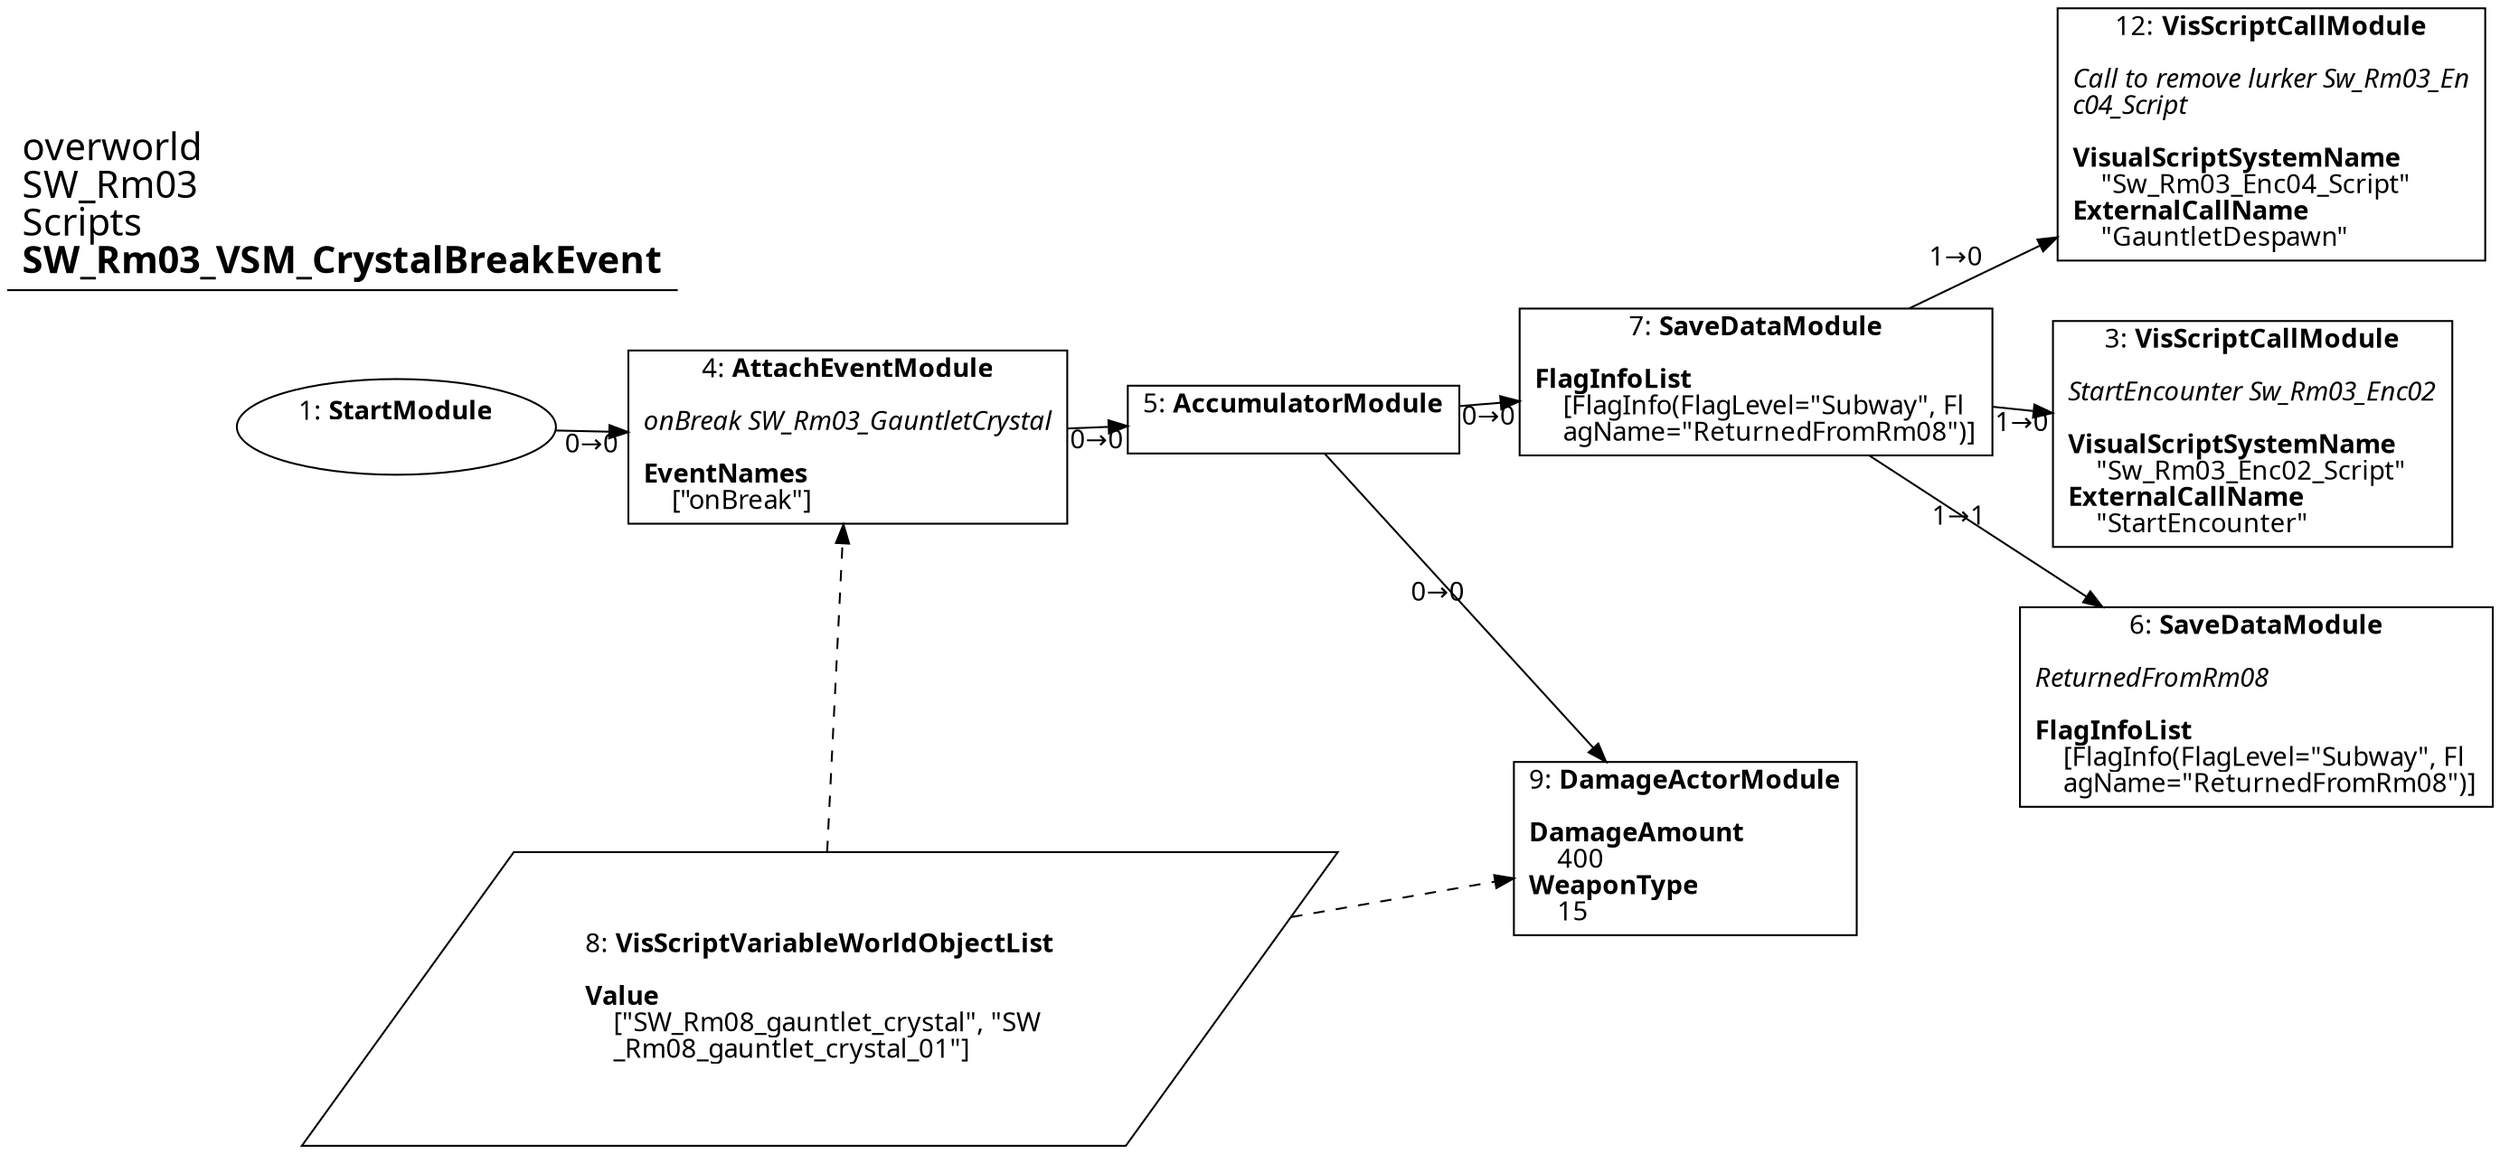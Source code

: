 digraph {
    layout = fdp;
    overlap = prism;
    sep = "+16";
    splines = spline;

    node [ shape = box ];

    graph [ fontname = "Segoe UI" ];
    node [ fontname = "Segoe UI" ];
    edge [ fontname = "Segoe UI" ];

    1 [ label = <1: <b>StartModule</b><br/><br/>> ];
    1 [ shape = oval ]
    1 [ pos = "0.148,-0.18900001!" ];
    1 -> 4 [ label = "0→0" ];

    3 [ label = <3: <b>VisScriptCallModule</b><br/><br/><i>StartEncounter Sw_Rm03_Enc02<br align="left"/></i><br align="left"/><b>VisualScriptSystemName</b><br align="left"/>    &quot;Sw_Rm03_Enc02_Script&quot;<br align="left"/><b>ExternalCallName</b><br align="left"/>    &quot;StartEncounter&quot;<br align="left"/>> ];
    3 [ pos = "1.0350001,-0.21200001!" ];

    4 [ label = <4: <b>AttachEventModule</b><br/><br/><i>onBreak SW_Rm03_GauntletCrystal<br align="left"/></i><br align="left"/><b>EventNames</b><br align="left"/>    [&quot;onBreak&quot;]<br align="left"/>> ];
    4 [ pos = "0.34,-0.18900001!" ];
    4 -> 5 [ label = "0→0" ];
    8 -> 4 [ style = dashed ];

    5 [ label = <5: <b>AccumulatorModule</b><br/><br/>> ];
    5 [ pos = "0.54800004,-0.18900001!" ];
    5 -> 7 [ label = "0→0" ];
    5 -> 9 [ label = "0→0" ];

    6 [ label = <6: <b>SaveDataModule</b><br/><br/><i>ReturnedFromRm08<br align="left"/></i><br align="left"/><b>FlagInfoList</b><br align="left"/>    [FlagInfo(FlagLevel=&quot;Subway&quot;, Fl<br align="left"/>    agName=&quot;ReturnedFromRm08&quot;)]<br align="left"/>> ];
    6 [ pos = "1.036,-0.291!" ];

    7 [ label = <7: <b>SaveDataModule</b><br/><br/><b>FlagInfoList</b><br align="left"/>    [FlagInfo(FlagLevel=&quot;Subway&quot;, Fl<br align="left"/>    agName=&quot;ReturnedFromRm08&quot;)]<br align="left"/>> ];
    7 [ pos = "0.776,-0.18900001!" ];
    7 -> 3 [ label = "1→0" ];
    7 -> 12 [ label = "1→0" ];
    7 -> 6 [ label = "1→1" ];

    8 [ label = <8: <b>VisScriptVariableWorldObjectList</b><br/><br/><b>Value</b><br align="left"/>    [&quot;SW_Rm08_gauntlet_crystal&quot;, &quot;SW<br align="left"/>    _Rm08_gauntlet_crystal_01&quot;]<br align="left"/>> ];
    8 [ shape = parallelogram ]
    8 [ pos = "0.374,-0.48600003!" ];

    9 [ label = <9: <b>DamageActorModule</b><br/><br/><b>DamageAmount</b><br align="left"/>    400<br align="left"/><b>WeaponType</b><br align="left"/>    15<br align="left"/>> ];
    9 [ pos = "0.80500007,-0.38900003!" ];
    8 -> 9 [ style = dashed ];

    12 [ label = <12: <b>VisScriptCallModule</b><br/><br/><i>Call to remove lurker Sw_Rm03_En<br align="left"/>c04_Script<br align="left"/></i><br align="left"/><b>VisualScriptSystemName</b><br align="left"/>    &quot;Sw_Rm03_Enc04_Script&quot;<br align="left"/><b>ExternalCallName</b><br align="left"/>    &quot;GauntletDespawn&quot;<br align="left"/>> ];
    12 [ pos = "1.0370001,-0.102000006!" ];

    title [ pos = "0.147,-0.101!" ];
    title [ shape = underline ];
    title [ label = <<font point-size="20">overworld<br align="left"/>SW_Rm03<br align="left"/>Scripts<br align="left"/><b>SW_Rm03_VSM_CrystalBreakEvent</b><br align="left"/></font>> ];
}
